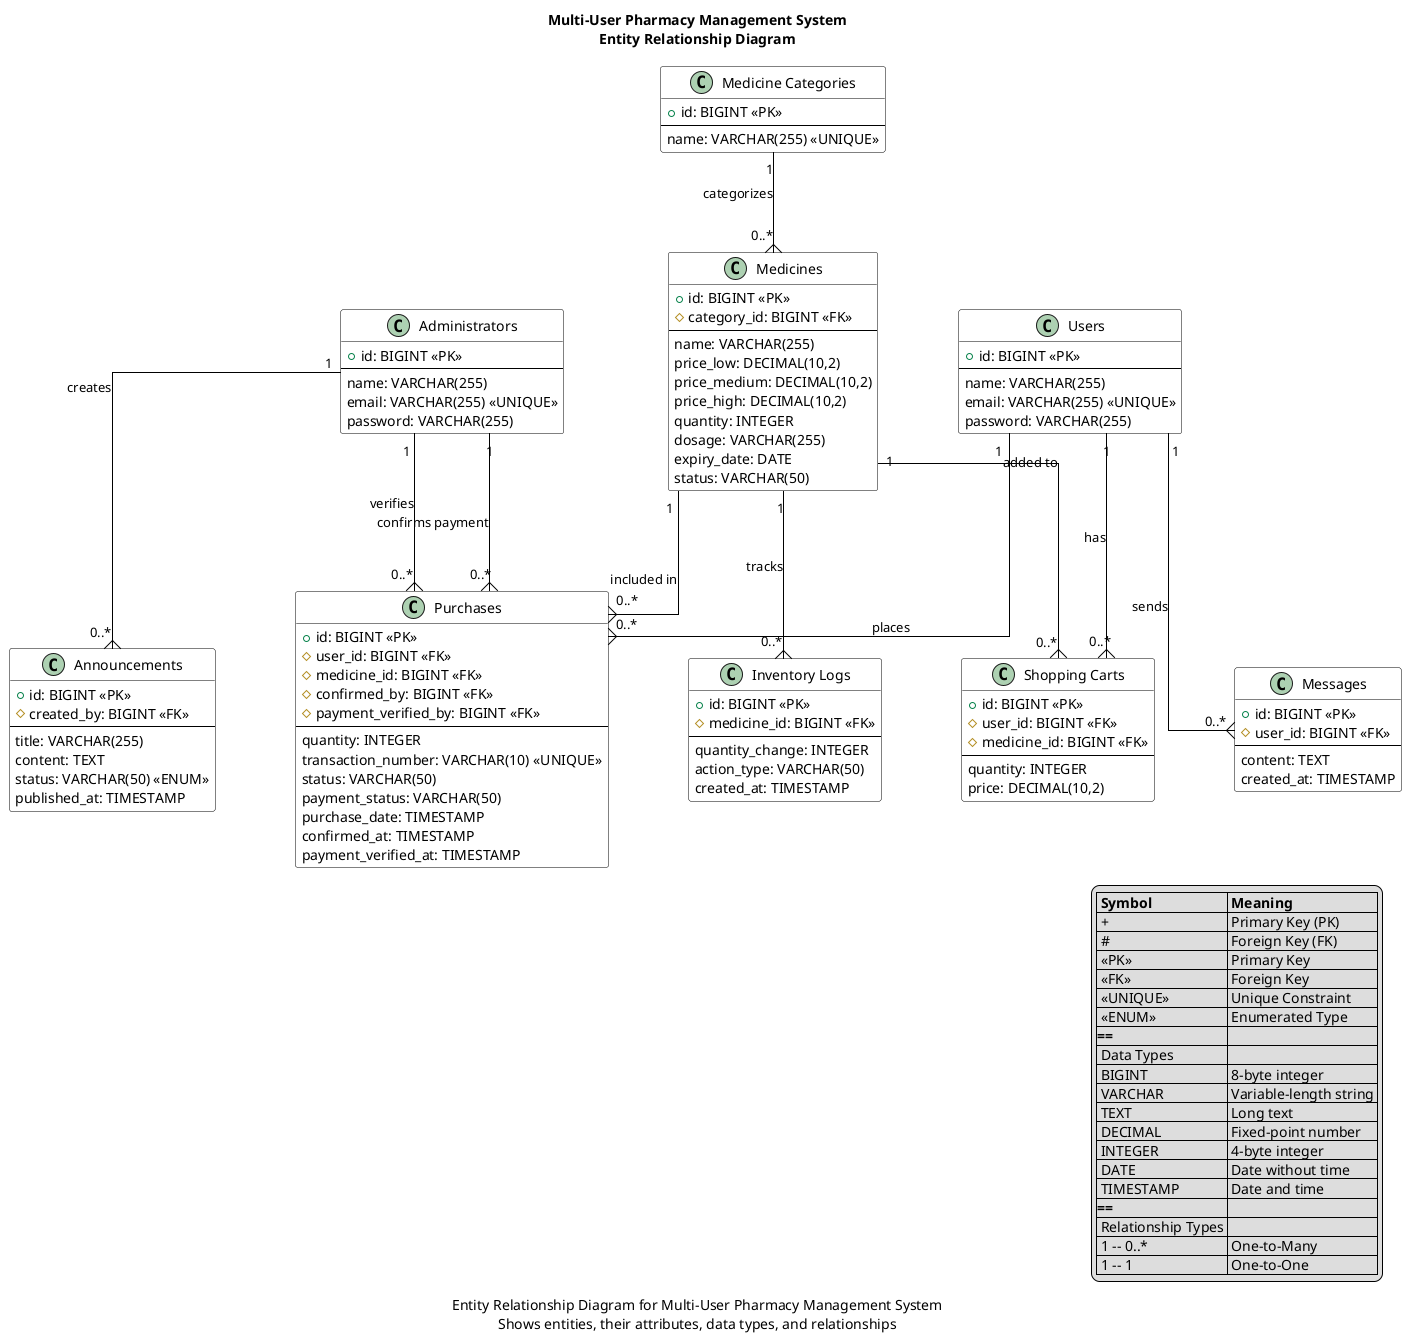 @startuml "Multi-User Pharmacy Management System - ER Diagram"

skinparam class {
    BackgroundColor White
    ArrowColor Black
    BorderColor Black
    FontSize 14
    FontName Arial
}

skinparam linetype ortho
skinparam nodesep 80
skinparam ranksep 100

title "Multi-User Pharmacy Management System\nEntity Relationship Diagram"

' Entity Definitions
class "Users" {
    + id: BIGINT <<PK>>
    --
    name: VARCHAR(255)
    email: VARCHAR(255) <<UNIQUE>>
    password: VARCHAR(255)
}

class "Administrators" {
    + id: BIGINT <<PK>>
    --
    name: VARCHAR(255)
    email: VARCHAR(255) <<UNIQUE>>
    password: VARCHAR(255)
}

class "Medicines" {
    + id: BIGINT <<PK>>
    # category_id: BIGINT <<FK>>
    --
    name: VARCHAR(255)
    price_low: DECIMAL(10,2)
    price_medium: DECIMAL(10,2)
    price_high: DECIMAL(10,2)
    quantity: INTEGER
    dosage: VARCHAR(255)
    expiry_date: DATE
    status: VARCHAR(50)
}

class "Medicine Categories" {
    + id: BIGINT <<PK>>
    --
    name: VARCHAR(255) <<UNIQUE>>
}

class "Purchases" {
    + id: BIGINT <<PK>>
    # user_id: BIGINT <<FK>>
    # medicine_id: BIGINT <<FK>>
    # confirmed_by: BIGINT <<FK>>
    # payment_verified_by: BIGINT <<FK>>
    --
    quantity: INTEGER
    transaction_number: VARCHAR(10) <<UNIQUE>>
    status: VARCHAR(50)
    payment_status: VARCHAR(50)
    purchase_date: TIMESTAMP
    confirmed_at: TIMESTAMP
    payment_verified_at: TIMESTAMP
}

class "Shopping Carts" {
    + id: BIGINT <<PK>>
    # user_id: BIGINT <<FK>>
    # medicine_id: BIGINT <<FK>>
    --
    quantity: INTEGER
    price: DECIMAL(10,2)
}

class "Messages" {
    + id: BIGINT <<PK>>
    # user_id: BIGINT <<FK>>
    --
    content: TEXT
    created_at: TIMESTAMP
}

class "Announcements" {
    + id: BIGINT <<PK>>
    # created_by: BIGINT <<FK>>
    --
    title: VARCHAR(255)
    content: TEXT
    status: VARCHAR(50) <<ENUM>>
    published_at: TIMESTAMP
}

class "Inventory Logs" {
    + id: BIGINT <<PK>>
    # medicine_id: BIGINT <<FK>>
    --
    quantity_change: INTEGER
    action_type: VARCHAR(50)
    created_at: TIMESTAMP
}

' Relationships
Users "1" --{ "0..*" Purchases : places
Users "1" --{ "0..*" "Shopping Carts" : has
Users "1" --{ "0..*" Messages : sends

Medicines "1" --{ "0..*" Purchases : included in
Medicines "1" --{ "0..*" "Shopping Carts" : added to
Medicines "1" --{ "0..*" "Inventory Logs" : tracks

"Medicine Categories" "1" --{ "0..*" Medicines : categorizes

Administrators "1" --{ "0..*" Purchases : verifies
Administrators "1" --{ "0..*" Purchases : confirms payment
Administrators "1" --{ "0..*" Announcements : creates

legend right
    |= Symbol |= Meaning |
    | + | Primary Key (PK) |
    | # | Foreign Key (FK) |
    | <<PK>> | Primary Key |
    | <<FK>> | Foreign Key |
    | <<UNIQUE>> | Unique Constraint |
    | <<ENUM>> | Enumerated Type |
    |===|
    | Data Types |
    | BIGINT | 8-byte integer |
    | VARCHAR | Variable-length string |
    | TEXT | Long text |
    | DECIMAL | Fixed-point number |
    | INTEGER | 4-byte integer |
    | DATE | Date without time |
    | TIMESTAMP | Date and time |
    |===|
    | Relationship Types |
    | 1 -- 0..* | One-to-Many |
    | 1 -- 1 | One-to-One |
endlegend

caption
Entity Relationship Diagram for Multi-User Pharmacy Management System
Shows entities, their attributes, data types, and relationships
end caption

@enduml
